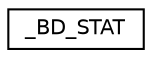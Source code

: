 digraph "Graphical Class Hierarchy"
{
  edge [fontname="Helvetica",fontsize="10",labelfontname="Helvetica",labelfontsize="10"];
  node [fontname="Helvetica",fontsize="10",shape=record];
  rankdir="LR";
  Node1 [label="_BD_STAT",height=0.2,width=0.4,color="black", fillcolor="white", style="filled",URL="$union___b_d___s_t_a_t.html"];
}
